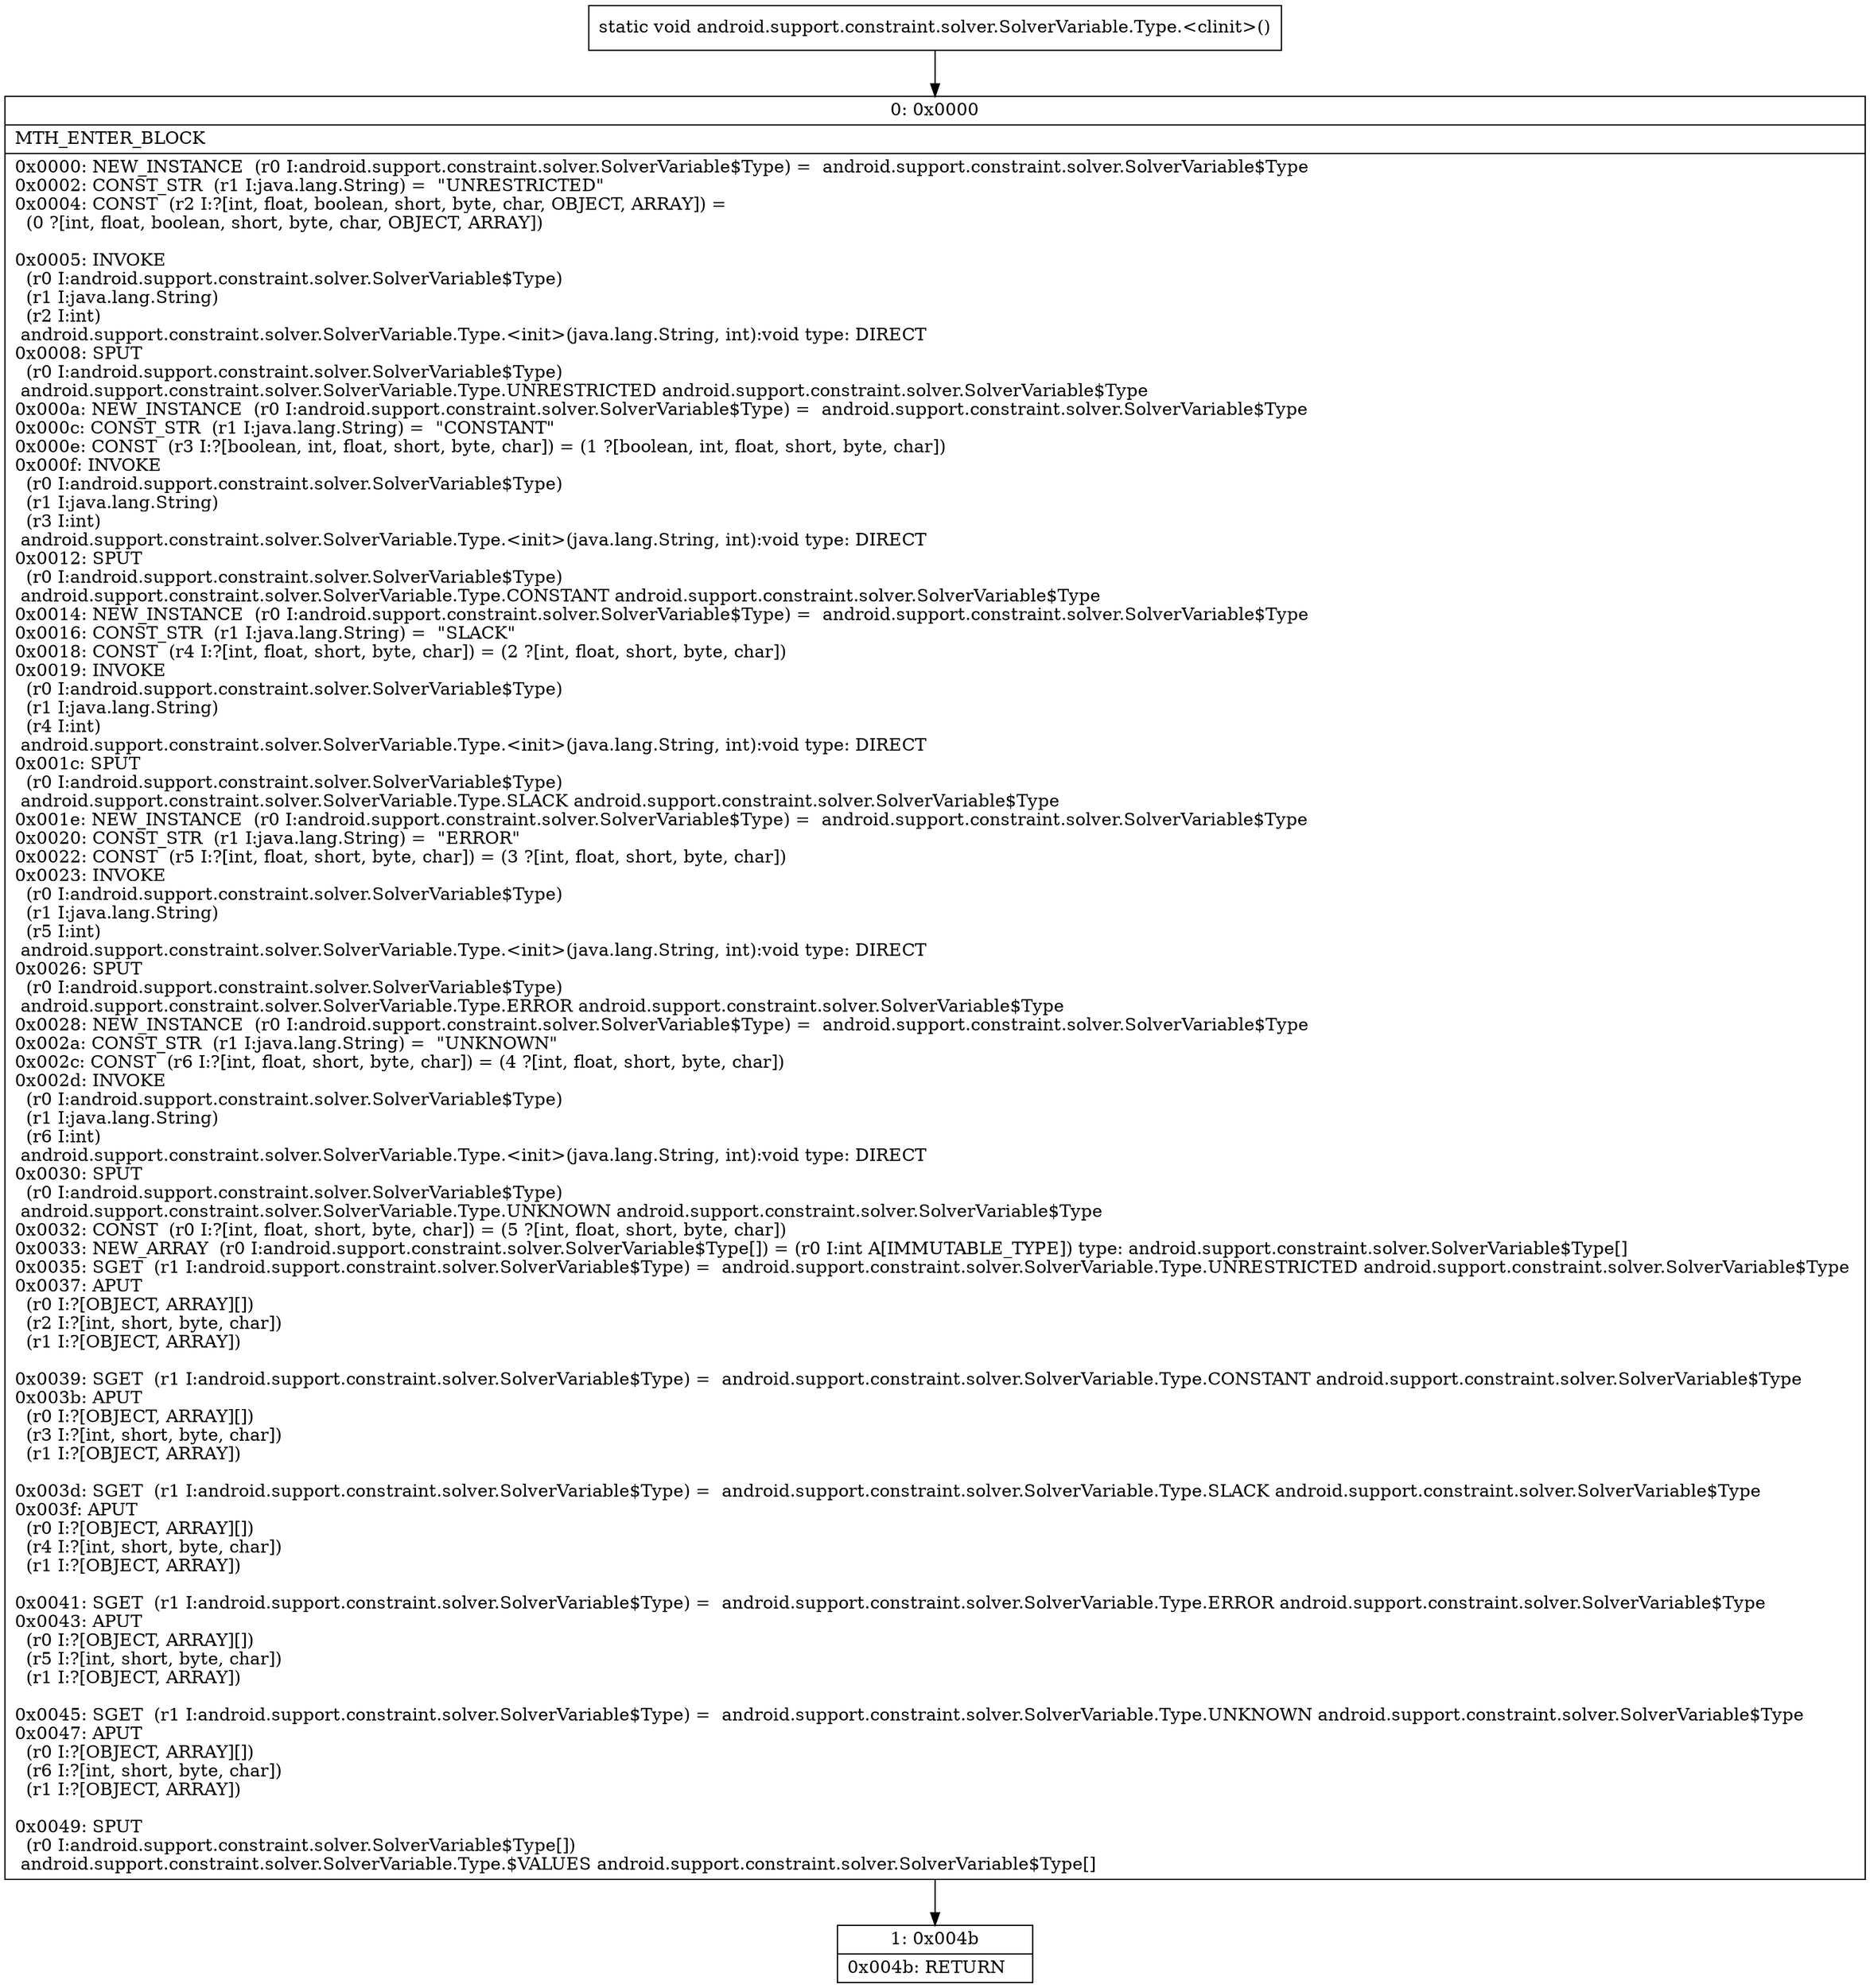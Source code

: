 digraph "CFG forandroid.support.constraint.solver.SolverVariable.Type.\<clinit\>()V" {
Node_0 [shape=record,label="{0\:\ 0x0000|MTH_ENTER_BLOCK\l|0x0000: NEW_INSTANCE  (r0 I:android.support.constraint.solver.SolverVariable$Type) =  android.support.constraint.solver.SolverVariable$Type \l0x0002: CONST_STR  (r1 I:java.lang.String) =  \"UNRESTRICTED\" \l0x0004: CONST  (r2 I:?[int, float, boolean, short, byte, char, OBJECT, ARRAY]) = \l  (0 ?[int, float, boolean, short, byte, char, OBJECT, ARRAY])\l \l0x0005: INVOKE  \l  (r0 I:android.support.constraint.solver.SolverVariable$Type)\l  (r1 I:java.lang.String)\l  (r2 I:int)\l android.support.constraint.solver.SolverVariable.Type.\<init\>(java.lang.String, int):void type: DIRECT \l0x0008: SPUT  \l  (r0 I:android.support.constraint.solver.SolverVariable$Type)\l android.support.constraint.solver.SolverVariable.Type.UNRESTRICTED android.support.constraint.solver.SolverVariable$Type \l0x000a: NEW_INSTANCE  (r0 I:android.support.constraint.solver.SolverVariable$Type) =  android.support.constraint.solver.SolverVariable$Type \l0x000c: CONST_STR  (r1 I:java.lang.String) =  \"CONSTANT\" \l0x000e: CONST  (r3 I:?[boolean, int, float, short, byte, char]) = (1 ?[boolean, int, float, short, byte, char]) \l0x000f: INVOKE  \l  (r0 I:android.support.constraint.solver.SolverVariable$Type)\l  (r1 I:java.lang.String)\l  (r3 I:int)\l android.support.constraint.solver.SolverVariable.Type.\<init\>(java.lang.String, int):void type: DIRECT \l0x0012: SPUT  \l  (r0 I:android.support.constraint.solver.SolverVariable$Type)\l android.support.constraint.solver.SolverVariable.Type.CONSTANT android.support.constraint.solver.SolverVariable$Type \l0x0014: NEW_INSTANCE  (r0 I:android.support.constraint.solver.SolverVariable$Type) =  android.support.constraint.solver.SolverVariable$Type \l0x0016: CONST_STR  (r1 I:java.lang.String) =  \"SLACK\" \l0x0018: CONST  (r4 I:?[int, float, short, byte, char]) = (2 ?[int, float, short, byte, char]) \l0x0019: INVOKE  \l  (r0 I:android.support.constraint.solver.SolverVariable$Type)\l  (r1 I:java.lang.String)\l  (r4 I:int)\l android.support.constraint.solver.SolverVariable.Type.\<init\>(java.lang.String, int):void type: DIRECT \l0x001c: SPUT  \l  (r0 I:android.support.constraint.solver.SolverVariable$Type)\l android.support.constraint.solver.SolverVariable.Type.SLACK android.support.constraint.solver.SolverVariable$Type \l0x001e: NEW_INSTANCE  (r0 I:android.support.constraint.solver.SolverVariable$Type) =  android.support.constraint.solver.SolverVariable$Type \l0x0020: CONST_STR  (r1 I:java.lang.String) =  \"ERROR\" \l0x0022: CONST  (r5 I:?[int, float, short, byte, char]) = (3 ?[int, float, short, byte, char]) \l0x0023: INVOKE  \l  (r0 I:android.support.constraint.solver.SolverVariable$Type)\l  (r1 I:java.lang.String)\l  (r5 I:int)\l android.support.constraint.solver.SolverVariable.Type.\<init\>(java.lang.String, int):void type: DIRECT \l0x0026: SPUT  \l  (r0 I:android.support.constraint.solver.SolverVariable$Type)\l android.support.constraint.solver.SolverVariable.Type.ERROR android.support.constraint.solver.SolverVariable$Type \l0x0028: NEW_INSTANCE  (r0 I:android.support.constraint.solver.SolverVariable$Type) =  android.support.constraint.solver.SolverVariable$Type \l0x002a: CONST_STR  (r1 I:java.lang.String) =  \"UNKNOWN\" \l0x002c: CONST  (r6 I:?[int, float, short, byte, char]) = (4 ?[int, float, short, byte, char]) \l0x002d: INVOKE  \l  (r0 I:android.support.constraint.solver.SolverVariable$Type)\l  (r1 I:java.lang.String)\l  (r6 I:int)\l android.support.constraint.solver.SolverVariable.Type.\<init\>(java.lang.String, int):void type: DIRECT \l0x0030: SPUT  \l  (r0 I:android.support.constraint.solver.SolverVariable$Type)\l android.support.constraint.solver.SolverVariable.Type.UNKNOWN android.support.constraint.solver.SolverVariable$Type \l0x0032: CONST  (r0 I:?[int, float, short, byte, char]) = (5 ?[int, float, short, byte, char]) \l0x0033: NEW_ARRAY  (r0 I:android.support.constraint.solver.SolverVariable$Type[]) = (r0 I:int A[IMMUTABLE_TYPE]) type: android.support.constraint.solver.SolverVariable$Type[] \l0x0035: SGET  (r1 I:android.support.constraint.solver.SolverVariable$Type) =  android.support.constraint.solver.SolverVariable.Type.UNRESTRICTED android.support.constraint.solver.SolverVariable$Type \l0x0037: APUT  \l  (r0 I:?[OBJECT, ARRAY][])\l  (r2 I:?[int, short, byte, char])\l  (r1 I:?[OBJECT, ARRAY])\l \l0x0039: SGET  (r1 I:android.support.constraint.solver.SolverVariable$Type) =  android.support.constraint.solver.SolverVariable.Type.CONSTANT android.support.constraint.solver.SolverVariable$Type \l0x003b: APUT  \l  (r0 I:?[OBJECT, ARRAY][])\l  (r3 I:?[int, short, byte, char])\l  (r1 I:?[OBJECT, ARRAY])\l \l0x003d: SGET  (r1 I:android.support.constraint.solver.SolverVariable$Type) =  android.support.constraint.solver.SolverVariable.Type.SLACK android.support.constraint.solver.SolverVariable$Type \l0x003f: APUT  \l  (r0 I:?[OBJECT, ARRAY][])\l  (r4 I:?[int, short, byte, char])\l  (r1 I:?[OBJECT, ARRAY])\l \l0x0041: SGET  (r1 I:android.support.constraint.solver.SolverVariable$Type) =  android.support.constraint.solver.SolverVariable.Type.ERROR android.support.constraint.solver.SolverVariable$Type \l0x0043: APUT  \l  (r0 I:?[OBJECT, ARRAY][])\l  (r5 I:?[int, short, byte, char])\l  (r1 I:?[OBJECT, ARRAY])\l \l0x0045: SGET  (r1 I:android.support.constraint.solver.SolverVariable$Type) =  android.support.constraint.solver.SolverVariable.Type.UNKNOWN android.support.constraint.solver.SolverVariable$Type \l0x0047: APUT  \l  (r0 I:?[OBJECT, ARRAY][])\l  (r6 I:?[int, short, byte, char])\l  (r1 I:?[OBJECT, ARRAY])\l \l0x0049: SPUT  \l  (r0 I:android.support.constraint.solver.SolverVariable$Type[])\l android.support.constraint.solver.SolverVariable.Type.$VALUES android.support.constraint.solver.SolverVariable$Type[] \l}"];
Node_1 [shape=record,label="{1\:\ 0x004b|0x004b: RETURN   \l}"];
MethodNode[shape=record,label="{static void android.support.constraint.solver.SolverVariable.Type.\<clinit\>() }"];
MethodNode -> Node_0;
Node_0 -> Node_1;
}

